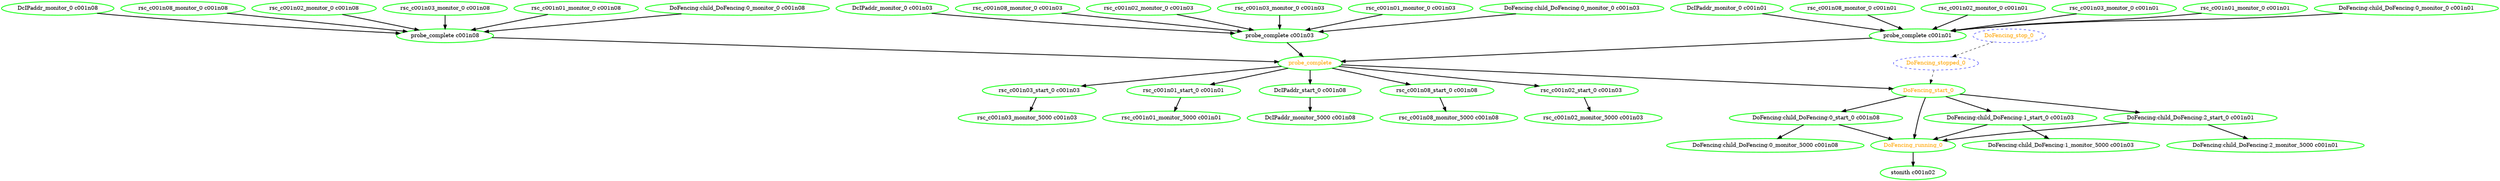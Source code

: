 digraph "g" {
	size = "30,30"
"probe_complete" [ style=bold color="green" fontcolor="orange" ]
"probe_complete c001n08" [ style=bold color="green" fontcolor="black" ]
"DcIPaddr_monitor_0 c001n08" [ style=bold color="green" fontcolor="black" ]
"rsc_c001n08_monitor_0 c001n08" [ style=bold color="green" fontcolor="black" ]
"rsc_c001n02_monitor_0 c001n08" [ style=bold color="green" fontcolor="black" ]
"rsc_c001n03_monitor_0 c001n08" [ style=bold color="green" fontcolor="black" ]
"rsc_c001n01_monitor_0 c001n08" [ style=bold color="green" fontcolor="black" ]
"DoFencing:child_DoFencing:0_monitor_0 c001n08" [ style=bold color="green" fontcolor="black" ]
"probe_complete c001n03" [ style=bold color="green" fontcolor="black" ]
"DcIPaddr_monitor_0 c001n03" [ style=bold color="green" fontcolor="black" ]
"rsc_c001n08_monitor_0 c001n03" [ style=bold color="green" fontcolor="black" ]
"rsc_c001n02_monitor_0 c001n03" [ style=bold color="green" fontcolor="black" ]
"rsc_c001n03_monitor_0 c001n03" [ style=bold color="green" fontcolor="black" ]
"rsc_c001n01_monitor_0 c001n03" [ style=bold color="green" fontcolor="black" ]
"DoFencing:child_DoFencing:0_monitor_0 c001n03" [ style=bold color="green" fontcolor="black" ]
"probe_complete c001n01" [ style=bold color="green" fontcolor="black" ]
"DcIPaddr_monitor_0 c001n01" [ style=bold color="green" fontcolor="black" ]
"rsc_c001n08_monitor_0 c001n01" [ style=bold color="green" fontcolor="black" ]
"rsc_c001n02_monitor_0 c001n01" [ style=bold color="green" fontcolor="black" ]
"rsc_c001n03_monitor_0 c001n01" [ style=bold color="green" fontcolor="black" ]
"rsc_c001n01_monitor_0 c001n01" [ style=bold color="green" fontcolor="black" ]
"DoFencing:child_DoFencing:0_monitor_0 c001n01" [ style=bold color="green" fontcolor="black" ]
"DcIPaddr_start_0 c001n08" [ style=bold color="green" fontcolor="black" ]
"DcIPaddr_monitor_5000 c001n08" [ style=bold color="green" fontcolor="black" ]
"rsc_c001n08_start_0 c001n08" [ style=bold color="green" fontcolor="black" ]
"rsc_c001n08_monitor_5000 c001n08" [ style=bold color="green" fontcolor="black" ]
"rsc_c001n02_start_0 c001n03" [ style=bold color="green" fontcolor="black" ]
"rsc_c001n02_monitor_5000 c001n03" [ style=bold color="green" fontcolor="black" ]
"rsc_c001n03_start_0 c001n03" [ style=bold color="green" fontcolor="black" ]
"rsc_c001n03_monitor_5000 c001n03" [ style=bold color="green" fontcolor="black" ]
"rsc_c001n01_start_0 c001n01" [ style=bold color="green" fontcolor="black" ]
"rsc_c001n01_monitor_5000 c001n01" [ style=bold color="green" fontcolor="black" ]
"DoFencing:child_DoFencing:0_start_0 c001n08" [ style=bold color="green" fontcolor="black" ]
"DoFencing:child_DoFencing:0_monitor_5000 c001n08" [ style=bold color="green" fontcolor="black" ]
"DoFencing:child_DoFencing:1_start_0 c001n03" [ style=bold color="green" fontcolor="black" ]
"DoFencing:child_DoFencing:1_monitor_5000 c001n03" [ style=bold color="green" fontcolor="black" ]
"DoFencing:child_DoFencing:2_start_0 c001n01" [ style=bold color="green" fontcolor="black" ]
"DoFencing:child_DoFencing:2_monitor_5000 c001n01" [ style=bold color="green" fontcolor="black" ]
"DoFencing_start_0" [ style=bold color="green" fontcolor="orange" ]
"DoFencing_running_0" [ style=bold color="green" fontcolor="orange" ]
"DoFencing_stop_0" [ style="dashed" color="blue" fontcolor="orange" ]
"DoFencing_stopped_0" [ style="dashed" color="blue" fontcolor="orange" ]
"stonith c001n02" [ style=bold color="green" fontcolor="black" ]
"probe_complete c001n08" -> "probe_complete" [ style = bold]
"probe_complete c001n03" -> "probe_complete" [ style = bold]
"probe_complete c001n01" -> "probe_complete" [ style = bold]
"DcIPaddr_monitor_0 c001n08" -> "probe_complete c001n08" [ style = bold]
"rsc_c001n08_monitor_0 c001n08" -> "probe_complete c001n08" [ style = bold]
"rsc_c001n02_monitor_0 c001n08" -> "probe_complete c001n08" [ style = bold]
"rsc_c001n03_monitor_0 c001n08" -> "probe_complete c001n08" [ style = bold]
"rsc_c001n01_monitor_0 c001n08" -> "probe_complete c001n08" [ style = bold]
"DoFencing:child_DoFencing:0_monitor_0 c001n08" -> "probe_complete c001n08" [ style = bold]
"DcIPaddr_monitor_0 c001n03" -> "probe_complete c001n03" [ style = bold]
"rsc_c001n08_monitor_0 c001n03" -> "probe_complete c001n03" [ style = bold]
"rsc_c001n02_monitor_0 c001n03" -> "probe_complete c001n03" [ style = bold]
"rsc_c001n03_monitor_0 c001n03" -> "probe_complete c001n03" [ style = bold]
"rsc_c001n01_monitor_0 c001n03" -> "probe_complete c001n03" [ style = bold]
"DoFencing:child_DoFencing:0_monitor_0 c001n03" -> "probe_complete c001n03" [ style = bold]
"DcIPaddr_monitor_0 c001n01" -> "probe_complete c001n01" [ style = bold]
"rsc_c001n08_monitor_0 c001n01" -> "probe_complete c001n01" [ style = bold]
"rsc_c001n02_monitor_0 c001n01" -> "probe_complete c001n01" [ style = bold]
"rsc_c001n03_monitor_0 c001n01" -> "probe_complete c001n01" [ style = bold]
"rsc_c001n01_monitor_0 c001n01" -> "probe_complete c001n01" [ style = bold]
"DoFencing:child_DoFencing:0_monitor_0 c001n01" -> "probe_complete c001n01" [ style = bold]
"probe_complete" -> "DcIPaddr_start_0 c001n08" [ style = bold]
"DcIPaddr_start_0 c001n08" -> "DcIPaddr_monitor_5000 c001n08" [ style = bold]
"probe_complete" -> "rsc_c001n08_start_0 c001n08" [ style = bold]
"rsc_c001n08_start_0 c001n08" -> "rsc_c001n08_monitor_5000 c001n08" [ style = bold]
"probe_complete" -> "rsc_c001n02_start_0 c001n03" [ style = bold]
"rsc_c001n02_start_0 c001n03" -> "rsc_c001n02_monitor_5000 c001n03" [ style = bold]
"probe_complete" -> "rsc_c001n03_start_0 c001n03" [ style = bold]
"rsc_c001n03_start_0 c001n03" -> "rsc_c001n03_monitor_5000 c001n03" [ style = bold]
"probe_complete" -> "rsc_c001n01_start_0 c001n01" [ style = bold]
"rsc_c001n01_start_0 c001n01" -> "rsc_c001n01_monitor_5000 c001n01" [ style = bold]
"DoFencing_start_0" -> "DoFencing:child_DoFencing:0_start_0 c001n08" [ style = bold]
"DoFencing:child_DoFencing:0_start_0 c001n08" -> "DoFencing:child_DoFencing:0_monitor_5000 c001n08" [ style = bold]
"DoFencing_start_0" -> "DoFencing:child_DoFencing:1_start_0 c001n03" [ style = bold]
"DoFencing:child_DoFencing:1_start_0 c001n03" -> "DoFencing:child_DoFencing:1_monitor_5000 c001n03" [ style = bold]
"DoFencing_start_0" -> "DoFencing:child_DoFencing:2_start_0 c001n01" [ style = bold]
"DoFencing:child_DoFencing:2_start_0 c001n01" -> "DoFencing:child_DoFencing:2_monitor_5000 c001n01" [ style = bold]
"probe_complete" -> "DoFencing_start_0" [ style = bold]
"DoFencing_stopped_0" -> "DoFencing_start_0" [ style = dashed]
"DoFencing:child_DoFencing:0_start_0 c001n08" -> "DoFencing_running_0" [ style = bold]
"DoFencing:child_DoFencing:1_start_0 c001n03" -> "DoFencing_running_0" [ style = bold]
"DoFencing:child_DoFencing:2_start_0 c001n01" -> "DoFencing_running_0" [ style = bold]
"DoFencing_start_0" -> "DoFencing_running_0" [ style = bold]
"DoFencing_stop_0" -> "DoFencing_stopped_0" [ style = dashed]
"DoFencing_running_0" -> "stonith c001n02" [ style = bold]
}
